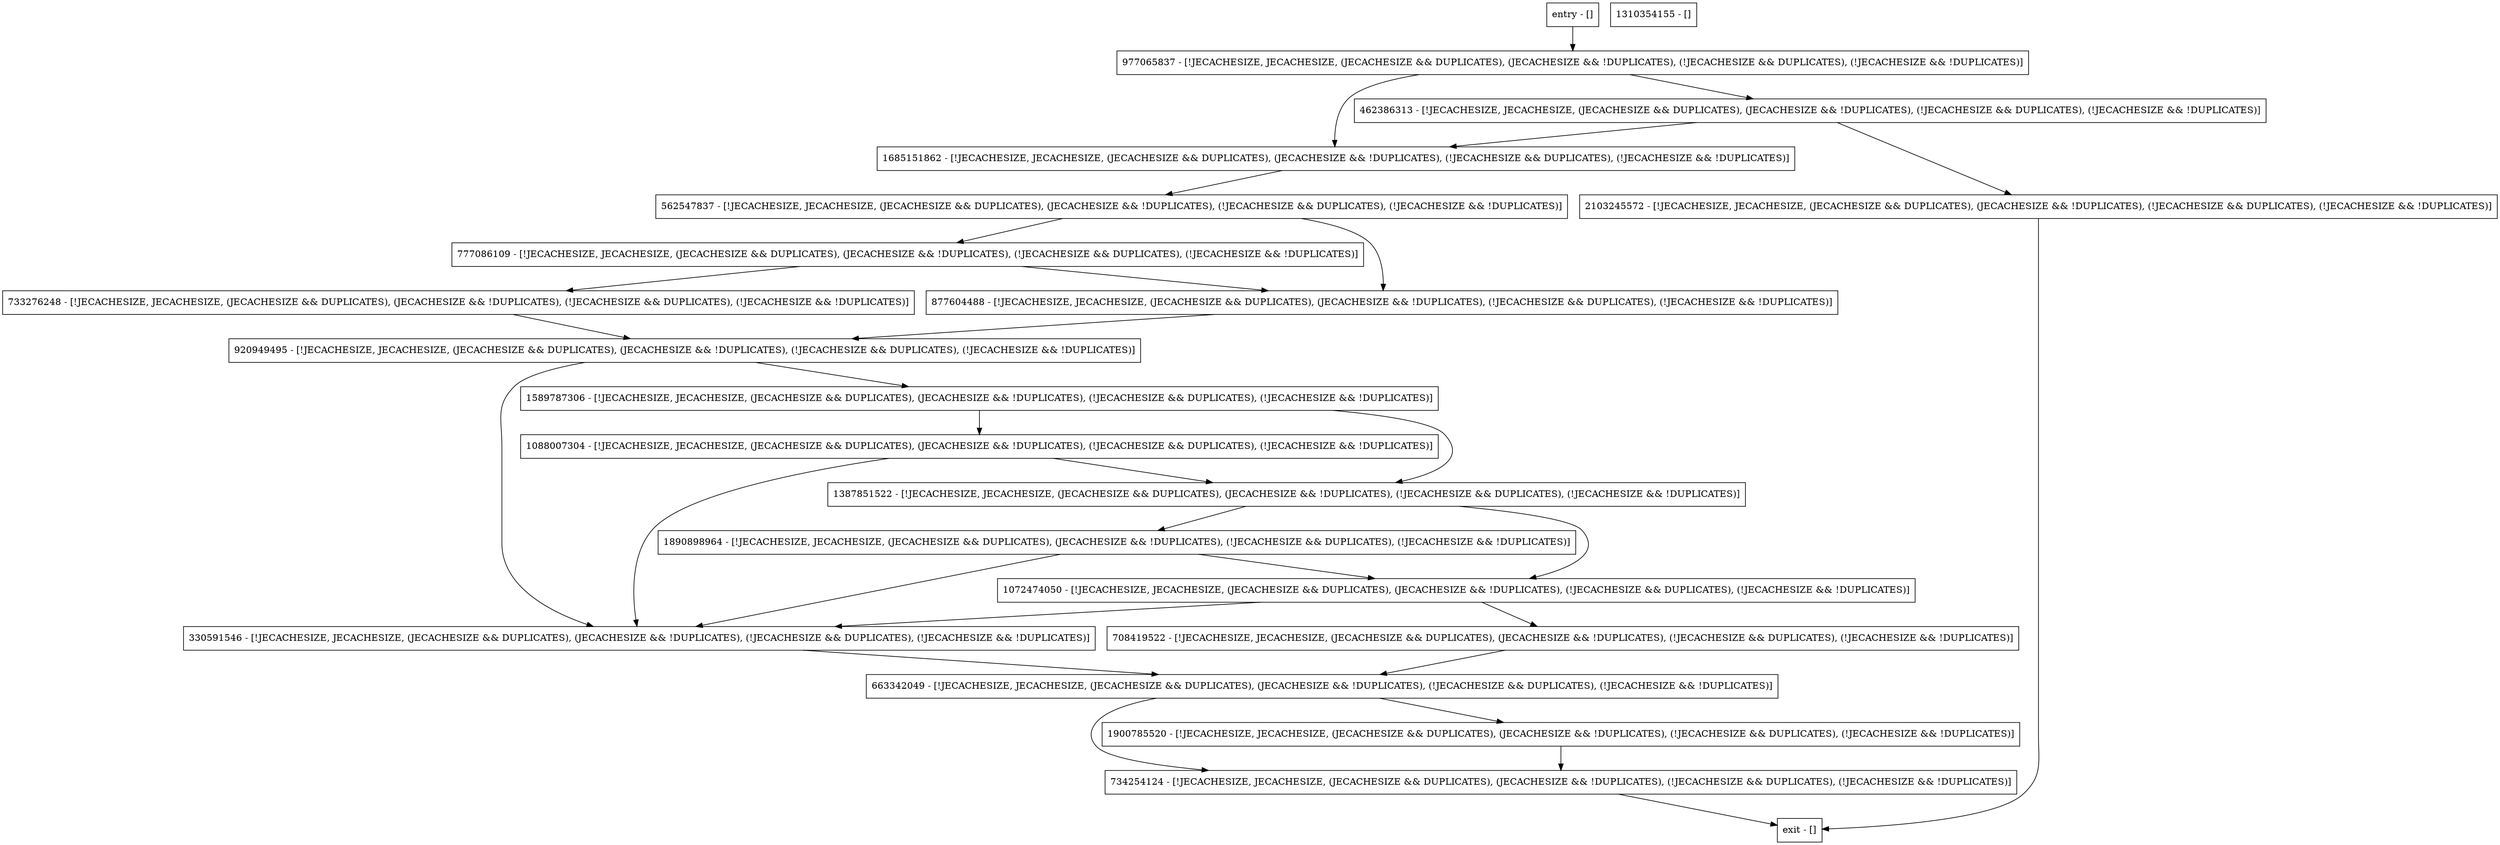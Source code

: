 digraph init {
node [shape=record];
1685151862 [label="1685151862 - [!JECACHESIZE, JECACHESIZE, (JECACHESIZE && DUPLICATES), (JECACHESIZE && !DUPLICATES), (!JECACHESIZE && DUPLICATES), (!JECACHESIZE && !DUPLICATES)]"];
877604488 [label="877604488 - [!JECACHESIZE, JECACHESIZE, (JECACHESIZE && DUPLICATES), (JECACHESIZE && !DUPLICATES), (!JECACHESIZE && DUPLICATES), (!JECACHESIZE && !DUPLICATES)]"];
1589787306 [label="1589787306 - [!JECACHESIZE, JECACHESIZE, (JECACHESIZE && DUPLICATES), (JECACHESIZE && !DUPLICATES), (!JECACHESIZE && DUPLICATES), (!JECACHESIZE && !DUPLICATES)]"];
777086109 [label="777086109 - [!JECACHESIZE, JECACHESIZE, (JECACHESIZE && DUPLICATES), (JECACHESIZE && !DUPLICATES), (!JECACHESIZE && DUPLICATES), (!JECACHESIZE && !DUPLICATES)]"];
1072474050 [label="1072474050 - [!JECACHESIZE, JECACHESIZE, (JECACHESIZE && DUPLICATES), (JECACHESIZE && !DUPLICATES), (!JECACHESIZE && DUPLICATES), (!JECACHESIZE && !DUPLICATES)]"];
462386313 [label="462386313 - [!JECACHESIZE, JECACHESIZE, (JECACHESIZE && DUPLICATES), (JECACHESIZE && !DUPLICATES), (!JECACHESIZE && DUPLICATES), (!JECACHESIZE && !DUPLICATES)]"];
977065837 [label="977065837 - [!JECACHESIZE, JECACHESIZE, (JECACHESIZE && DUPLICATES), (JECACHESIZE && !DUPLICATES), (!JECACHESIZE && DUPLICATES), (!JECACHESIZE && !DUPLICATES)]"];
708419522 [label="708419522 - [!JECACHESIZE, JECACHESIZE, (JECACHESIZE && DUPLICATES), (JECACHESIZE && !DUPLICATES), (!JECACHESIZE && DUPLICATES), (!JECACHESIZE && !DUPLICATES)]"];
330591546 [label="330591546 - [!JECACHESIZE, JECACHESIZE, (JECACHESIZE && DUPLICATES), (JECACHESIZE && !DUPLICATES), (!JECACHESIZE && DUPLICATES), (!JECACHESIZE && !DUPLICATES)]"];
2103245572 [label="2103245572 - [!JECACHESIZE, JECACHESIZE, (JECACHESIZE && DUPLICATES), (JECACHESIZE && !DUPLICATES), (!JECACHESIZE && DUPLICATES), (!JECACHESIZE && !DUPLICATES)]"];
1900785520 [label="1900785520 - [!JECACHESIZE, JECACHESIZE, (JECACHESIZE && DUPLICATES), (JECACHESIZE && !DUPLICATES), (!JECACHESIZE && DUPLICATES), (!JECACHESIZE && !DUPLICATES)]"];
entry [label="entry - []"];
exit [label="exit - []"];
734254124 [label="734254124 - [!JECACHESIZE, JECACHESIZE, (JECACHESIZE && DUPLICATES), (JECACHESIZE && !DUPLICATES), (!JECACHESIZE && DUPLICATES), (!JECACHESIZE && !DUPLICATES)]"];
1088007304 [label="1088007304 - [!JECACHESIZE, JECACHESIZE, (JECACHESIZE && DUPLICATES), (JECACHESIZE && !DUPLICATES), (!JECACHESIZE && DUPLICATES), (!JECACHESIZE && !DUPLICATES)]"];
920949495 [label="920949495 - [!JECACHESIZE, JECACHESIZE, (JECACHESIZE && DUPLICATES), (JECACHESIZE && !DUPLICATES), (!JECACHESIZE && DUPLICATES), (!JECACHESIZE && !DUPLICATES)]"];
1387851522 [label="1387851522 - [!JECACHESIZE, JECACHESIZE, (JECACHESIZE && DUPLICATES), (JECACHESIZE && !DUPLICATES), (!JECACHESIZE && DUPLICATES), (!JECACHESIZE && !DUPLICATES)]"];
562547837 [label="562547837 - [!JECACHESIZE, JECACHESIZE, (JECACHESIZE && DUPLICATES), (JECACHESIZE && !DUPLICATES), (!JECACHESIZE && DUPLICATES), (!JECACHESIZE && !DUPLICATES)]"];
733276248 [label="733276248 - [!JECACHESIZE, JECACHESIZE, (JECACHESIZE && DUPLICATES), (JECACHESIZE && !DUPLICATES), (!JECACHESIZE && DUPLICATES), (!JECACHESIZE && !DUPLICATES)]"];
1310354155 [label="1310354155 - []"];
1890898964 [label="1890898964 - [!JECACHESIZE, JECACHESIZE, (JECACHESIZE && DUPLICATES), (JECACHESIZE && !DUPLICATES), (!JECACHESIZE && DUPLICATES), (!JECACHESIZE && !DUPLICATES)]"];
663342049 [label="663342049 - [!JECACHESIZE, JECACHESIZE, (JECACHESIZE && DUPLICATES), (JECACHESIZE && !DUPLICATES), (!JECACHESIZE && DUPLICATES), (!JECACHESIZE && !DUPLICATES)]"];
entry;
exit;
1685151862 -> 562547837;
877604488 -> 920949495;
1589787306 -> 1088007304;
1589787306 -> 1387851522;
777086109 -> 877604488;
777086109 -> 733276248;
1072474050 -> 708419522;
1072474050 -> 330591546;
462386313 -> 1685151862;
462386313 -> 2103245572;
977065837 -> 1685151862;
977065837 -> 462386313;
708419522 -> 663342049;
330591546 -> 663342049;
2103245572 -> exit;
1900785520 -> 734254124;
entry -> 977065837;
734254124 -> exit;
1088007304 -> 1387851522;
1088007304 -> 330591546;
920949495 -> 1589787306;
920949495 -> 330591546;
1387851522 -> 1072474050;
1387851522 -> 1890898964;
562547837 -> 877604488;
562547837 -> 777086109;
733276248 -> 920949495;
1890898964 -> 1072474050;
1890898964 -> 330591546;
663342049 -> 1900785520;
663342049 -> 734254124;
}
